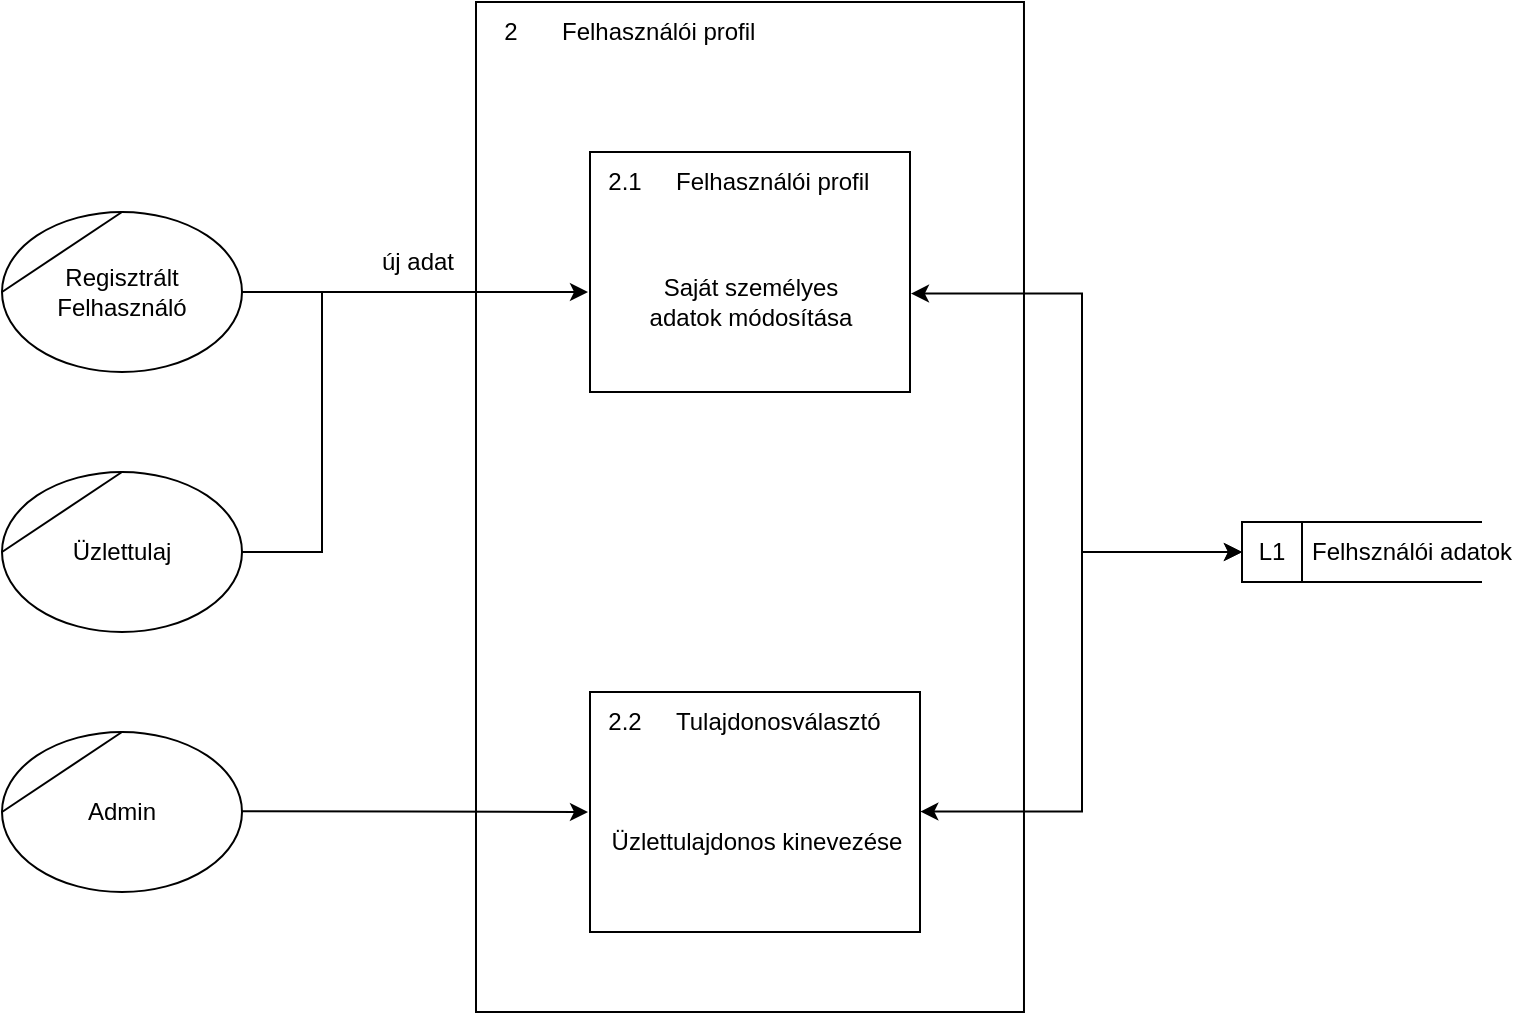 <mxfile version="20.8.20" type="device"><diagram name="Page-1" id="E2Cxj_QSD6U9ifqRgAKj"><mxGraphModel dx="1979" dy="1143" grid="1" gridSize="10" guides="1" tooltips="1" connect="1" arrows="1" fold="1" page="1" pageScale="1" pageWidth="827" pageHeight="1169" math="0" shadow="0"><root><mxCell id="0"/><mxCell id="1" parent="0"/><mxCell id="fdOmFBHX-idOKBcixgKo-31" value="" style="html=1;dashed=0;whitespace=wrap;shape=mxgraph.dfd.process;align=center;container=1;collapsible=0;spacingTop=30;" parent="1" vertex="1"><mxGeometry x="277" y="332" width="273.99" height="505" as="geometry"/></mxCell><mxCell id="fdOmFBHX-idOKBcixgKo-32" value="2" style="text;html=1;strokeColor=none;fillColor=none;align=center;verticalAlign=middle;whiteSpace=wrap;rounded=0;movable=0;resizable=0;rotatable=0;cloneable=0;deletable=0;connectable=0;allowArrows=0;pointerEvents=1;" parent="fdOmFBHX-idOKBcixgKo-31" vertex="1"><mxGeometry width="35" height="30" as="geometry"/></mxCell><mxCell id="fdOmFBHX-idOKBcixgKo-33" value="Felhasználói profil" style="text;html=1;strokeColor=none;fillColor=none;align=left;verticalAlign=middle;whiteSpace=wrap;rounded=0;movable=0;resizable=0;connectable=0;allowArrows=0;rotatable=0;cloneable=0;deletable=0;spacingLeft=6;autosize=1;resizeWidth=0;" parent="fdOmFBHX-idOKBcixgKo-31" vertex="1"><mxGeometry x="35" width="120" height="30" as="geometry"/></mxCell><mxCell id="fdOmFBHX-idOKBcixgKo-50" value="Saját személyes&lt;br&gt;adatok módosítása" style="html=1;dashed=0;whitespace=wrap;shape=mxgraph.dfd.process2;align=center;container=1;collapsible=0;spacingTop=30;movable=1;resizable=1;rotatable=1;deletable=1;editable=1;locked=0;connectable=1;" parent="fdOmFBHX-idOKBcixgKo-31" vertex="1"><mxGeometry x="57" y="75" width="160" height="120" as="geometry"/></mxCell><mxCell id="fdOmFBHX-idOKBcixgKo-51" value="2.1" style="text;html=1;strokeColor=none;fillColor=none;align=center;verticalAlign=middle;whiteSpace=wrap;rounded=0;connectable=0;allowArrows=0;editable=1;movable=0;resizable=0;rotatable=0;deletable=0;locked=0;cloneable=0;" parent="fdOmFBHX-idOKBcixgKo-50" vertex="1"><mxGeometry width="35" height="30" as="geometry"/></mxCell><mxCell id="fdOmFBHX-idOKBcixgKo-52" value="Felhasználói profil" style="text;strokeColor=none;fillColor=none;align=left;verticalAlign=middle;whiteSpace=wrap;rounded=0;autosize=1;connectable=0;allowArrows=0;movable=0;resizable=0;rotatable=0;deletable=0;cloneable=0;spacingLeft=6;fontStyle=0;html=1;" parent="fdOmFBHX-idOKBcixgKo-50" vertex="1"><mxGeometry x="35" width="120" height="30" as="geometry"/></mxCell><mxCell id="fdOmFBHX-idOKBcixgKo-58" value="Üzlettulajdonos kinevezése" style="html=1;dashed=0;whitespace=wrap;shape=mxgraph.dfd.process2;align=center;container=1;collapsible=0;spacingTop=30;movable=1;resizable=1;rotatable=1;deletable=1;editable=1;locked=0;connectable=1;" parent="fdOmFBHX-idOKBcixgKo-31" vertex="1"><mxGeometry x="57" y="345" width="165" height="120" as="geometry"/></mxCell><mxCell id="fdOmFBHX-idOKBcixgKo-59" value="2.2" style="text;html=1;strokeColor=none;fillColor=none;align=center;verticalAlign=middle;whiteSpace=wrap;rounded=0;connectable=0;allowArrows=0;editable=1;movable=0;resizable=0;rotatable=0;deletable=0;locked=0;cloneable=0;" parent="fdOmFBHX-idOKBcixgKo-58" vertex="1"><mxGeometry width="35" height="30" as="geometry"/></mxCell><mxCell id="fdOmFBHX-idOKBcixgKo-60" value="Tulajdonosválasztó" style="text;strokeColor=none;fillColor=none;align=left;verticalAlign=middle;whiteSpace=wrap;rounded=0;autosize=1;connectable=0;allowArrows=0;movable=0;resizable=0;rotatable=0;deletable=0;cloneable=0;spacingLeft=6;fontStyle=0;html=1;" parent="fdOmFBHX-idOKBcixgKo-58" vertex="1"><mxGeometry x="35" width="130" height="30" as="geometry"/></mxCell><mxCell id="fdOmFBHX-idOKBcixgKo-17" value="Admin" style="shape=stencil(tZRtjoMgEIZPw98GJR6gYXfvQe10nZQCAbYft99RNKlW7GajiTGZeeXhnZGBCRka5YCVvGHig5VlwTm9Kb5NYhUc1DElr8qjOmhISojenuGGx9gz0DTgMbaq+GR8T9+0j5C1NYYgaE0YKU86wRQaWsvvCdZv/xhFjvgXiOB7kynLyq+/Y3fVNuBiI79j7OB+db/rgceOi61+3Grg4v9YISmTO9xCHlR9/vb2xxxnzYDW6AK8OfLTeZzO66ynzM5CnqyHBUsn1DqN9UITnWoH/kUY5Iu9PtVUzRY1jx4IGk22K9UioSs+44+uvFxl3bKX1nTZdE12iV8=);whiteSpace=wrap;html=1;" parent="1" vertex="1"><mxGeometry x="40" y="697" width="120" height="80" as="geometry"/></mxCell><mxCell id="fdOmFBHX-idOKBcixgKo-18" value="Felhsználói adatok" style="html=1;dashed=0;whitespace=wrap;shape=mxgraph.dfd.dataStoreID;align=left;spacingLeft=33;container=1;collapsible=0;autosize=0;" parent="1" vertex="1"><mxGeometry x="660" y="592" width="120" height="30" as="geometry"/></mxCell><mxCell id="fdOmFBHX-idOKBcixgKo-19" value="L1" style="text;html=1;strokeColor=none;fillColor=none;align=center;verticalAlign=middle;whiteSpace=wrap;rounded=0;movable=0;resizable=0;rotatable=0;cloneable=0;deletable=0;allowArrows=0;connectable=0;" parent="fdOmFBHX-idOKBcixgKo-18" vertex="1"><mxGeometry width="30" height="30" as="geometry"/></mxCell><mxCell id="fdOmFBHX-idOKBcixgKo-53" style="edgeStyle=orthogonalEdgeStyle;rounded=0;orthogonalLoop=1;jettySize=auto;html=1;exitX=1;exitY=0.5;exitDx=0;exitDy=0;entryX=-0.025;entryY=0.583;entryDx=0;entryDy=0;entryPerimeter=0;startArrow=none;startFill=0;endArrow=none;endFill=0;" parent="1" source="fdOmFBHX-idOKBcixgKo-21" target="fdOmFBHX-idOKBcixgKo-50" edge="1"><mxGeometry relative="1" as="geometry"/></mxCell><mxCell id="fdOmFBHX-idOKBcixgKo-21" value="Regisztrált&lt;br&gt;Felhasználó" style="shape=stencil(tZRtjoMgEIZPw98GJR6gYXfvQe10nZQCAbYft99RNKlW7GajiTGZeeXhnZGBCRka5YCVvGHig5VlwTm9Kb5NYhUc1DElr8qjOmhISojenuGGx9gz0DTgMbaq+GR8T9+0j5C1NYYgaE0YKU86wRQaWsvvCdZv/xhFjvgXiOB7kynLyq+/Y3fVNuBiI79j7OB+db/rgceOi61+3Grg4v9YISmTO9xCHlR9/vb2xxxnzYDW6AK8OfLTeZzO66ynzM5CnqyHBUsn1DqN9UITnWoH/kUY5Iu9PtVUzRY1jx4IGk22K9UioSs+44+uvFxl3bKX1nTZdE12iV8=);whiteSpace=wrap;html=1;" parent="1" vertex="1"><mxGeometry x="40" y="437" width="120" height="80" as="geometry"/></mxCell><mxCell id="fdOmFBHX-idOKBcixgKo-23" value="Üzlettulaj" style="shape=stencil(tZRtjoMgEIZPw98GJR6gYXfvQe10nZQCAbYft99RNKlW7GajiTGZeeXhnZGBCRka5YCVvGHig5VlwTm9Kb5NYhUc1DElr8qjOmhISojenuGGx9gz0DTgMbaq+GR8T9+0j5C1NYYgaE0YKU86wRQaWsvvCdZv/xhFjvgXiOB7kynLyq+/Y3fVNuBiI79j7OB+db/rgceOi61+3Grg4v9YISmTO9xCHlR9/vb2xxxnzYDW6AK8OfLTeZzO66ynzM5CnqyHBUsn1DqN9UITnWoH/kUY5Iu9PtVUzRY1jx4IGk22K9UioSs+44+uvFxl3bKX1nTZdE12iV8=);whiteSpace=wrap;html=1;" parent="1" vertex="1"><mxGeometry x="40" y="567" width="120" height="80" as="geometry"/></mxCell><mxCell id="fdOmFBHX-idOKBcixgKo-55" style="edgeStyle=orthogonalEdgeStyle;rounded=0;orthogonalLoop=1;jettySize=auto;html=1;startArrow=none;startFill=0;movable=1;resizable=1;rotatable=1;deletable=1;editable=1;locked=0;connectable=1;" parent="1" edge="1"><mxGeometry relative="1" as="geometry"><mxPoint x="160" y="607" as="sourcePoint"/><mxPoint x="333" y="477" as="targetPoint"/><Array as="points"><mxPoint x="160" y="607"/><mxPoint x="200" y="607"/><mxPoint x="200" y="477"/></Array></mxGeometry></mxCell><mxCell id="fdOmFBHX-idOKBcixgKo-57" value="új adat" style="text;html=1;strokeColor=none;fillColor=none;align=center;verticalAlign=middle;whiteSpace=wrap;rounded=0;" parent="1" vertex="1"><mxGeometry x="214.5" y="447" width="65.5" height="30" as="geometry"/></mxCell><mxCell id="fdOmFBHX-idOKBcixgKo-61" style="edgeStyle=orthogonalEdgeStyle;rounded=0;orthogonalLoop=1;jettySize=auto;html=1;exitX=1;exitY=0.5;exitDx=0;exitDy=0;startArrow=none;startFill=0;movable=1;resizable=1;rotatable=1;deletable=1;editable=1;locked=0;connectable=1;" parent="1" edge="1"><mxGeometry relative="1" as="geometry"><mxPoint x="160" y="736.66" as="sourcePoint"/><mxPoint x="333" y="737" as="targetPoint"/><Array as="points"><mxPoint x="245" y="737"/><mxPoint x="330" y="737"/></Array></mxGeometry></mxCell><mxCell id="fdOmFBHX-idOKBcixgKo-63" style="edgeStyle=orthogonalEdgeStyle;rounded=0;orthogonalLoop=1;jettySize=auto;html=1;startArrow=classic;startFill=1;movable=1;resizable=1;rotatable=1;deletable=1;editable=1;locked=0;connectable=1;exitX=1.003;exitY=0.59;exitDx=0;exitDy=0;exitPerimeter=0;" parent="1" source="fdOmFBHX-idOKBcixgKo-50" edge="1"><mxGeometry relative="1" as="geometry"><mxPoint x="580" y="480" as="sourcePoint"/><mxPoint x="660" y="607" as="targetPoint"/><Array as="points"><mxPoint x="580" y="478"/><mxPoint x="580" y="607"/></Array></mxGeometry></mxCell><mxCell id="fdOmFBHX-idOKBcixgKo-64" style="edgeStyle=orthogonalEdgeStyle;rounded=0;orthogonalLoop=1;jettySize=auto;html=1;startArrow=classic;startFill=1;movable=1;resizable=1;rotatable=1;deletable=1;editable=1;locked=0;connectable=1;exitX=1.001;exitY=0.498;exitDx=0;exitDy=0;exitPerimeter=0;" parent="1" source="fdOmFBHX-idOKBcixgKo-58" edge="1"><mxGeometry relative="1" as="geometry"><mxPoint x="590" y="740" as="sourcePoint"/><mxPoint x="660" y="607" as="targetPoint"/><Array as="points"><mxPoint x="580" y="737"/><mxPoint x="580" y="607"/></Array></mxGeometry></mxCell></root></mxGraphModel></diagram></mxfile>